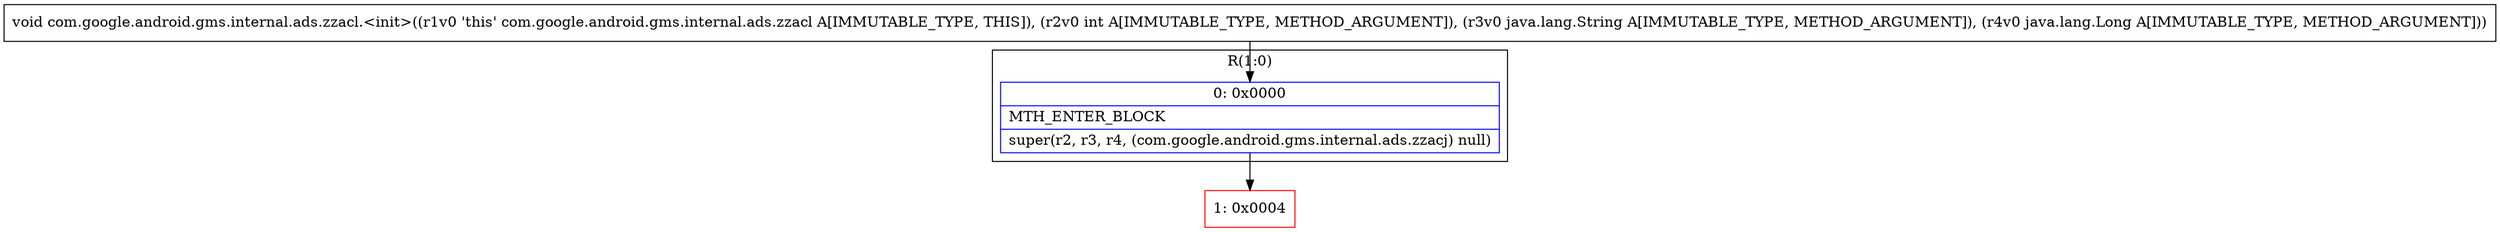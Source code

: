 digraph "CFG forcom.google.android.gms.internal.ads.zzacl.\<init\>(ILjava\/lang\/String;Ljava\/lang\/Long;)V" {
subgraph cluster_Region_452159375 {
label = "R(1:0)";
node [shape=record,color=blue];
Node_0 [shape=record,label="{0\:\ 0x0000|MTH_ENTER_BLOCK\l|super(r2, r3, r4, (com.google.android.gms.internal.ads.zzacj) null)\l}"];
}
Node_1 [shape=record,color=red,label="{1\:\ 0x0004}"];
MethodNode[shape=record,label="{void com.google.android.gms.internal.ads.zzacl.\<init\>((r1v0 'this' com.google.android.gms.internal.ads.zzacl A[IMMUTABLE_TYPE, THIS]), (r2v0 int A[IMMUTABLE_TYPE, METHOD_ARGUMENT]), (r3v0 java.lang.String A[IMMUTABLE_TYPE, METHOD_ARGUMENT]), (r4v0 java.lang.Long A[IMMUTABLE_TYPE, METHOD_ARGUMENT])) }"];
MethodNode -> Node_0;
Node_0 -> Node_1;
}

